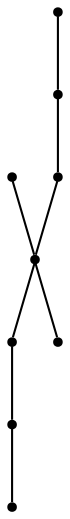 graph {
  node [shape=point,comment="{\"directed\":false,\"doi\":\"10.1007/978-3-540-77537-9_16\",\"figure\":\"9 (2)\"}"]

  v0 [pos="1356.5962917416593,1169.3430985190648"]
  v1 [pos="1243.4288059145904,1295.1888495705343"]
  v2 [pos="1341.5600986391999,1305.8469189730556"]
  v3 [pos="1420.1727746120719,1169.359825689142"]
  v4 [pos="1275.1190639229708,1421.9016150041057"]
  v5 [pos="1064.9002345240392,1169.363896179199"]
  v6 [pos="1211.738611531812,1421.9016150041057"]
  v7 [pos="1147.707650987492,1211.8168814225628"]
  v8 [pos="1134.7646765598033,1169.3348303361372"]

  v0 -- v1 [id="-1",pos="1356.5962917416593,1169.3430985190648 1243.4288059145904,1295.1888495705343 1243.4288059145904,1295.1888495705343 1243.4288059145904,1295.1888495705343"]
  v8 -- v7 [id="-2",pos="1134.7646765598033,1169.3348303361372 1147.707650987492,1211.8168814225628 1147.707650987492,1211.8168814225628 1147.707650987492,1211.8168814225628"]
  v7 -- v6 [id="-3",pos="1147.707650987492,1211.8168814225628 1211.738611531812,1421.9016150041057 1211.738611531812,1421.9016150041057 1211.738611531812,1421.9016150041057"]
  v6 -- v1 [id="-4",pos="1211.738611531812,1421.9016150041057 1243.4288059145904,1295.1888495705343 1243.4288059145904,1295.1888495705343 1243.4288059145904,1295.1888495705343"]
  v1 -- v5 [id="-5",pos="1243.4288059145904,1295.1888495705343 1064.9002345240392,1169.363896179199 1064.9002345240392,1169.363896179199 1064.9002345240392,1169.363896179199"]
  v1 -- v4 [id="-6",pos="1243.4288059145904,1295.1888495705343 1275.1190639229708,1421.9016150041057 1275.1190639229708,1421.9016150041057 1275.1190639229708,1421.9016150041057"]
  v4 -- v2 [id="-7",pos="1275.1190639229708,1421.9016150041057 1341.5600986391999,1305.8469189730556 1341.5600986391999,1305.8469189730556 1341.5600986391999,1305.8469189730556"]
  v2 -- v3 [id="-8",pos="1341.5600986391999,1305.8469189730556 1420.1727746120719,1169.359825689142 1420.1727746120719,1169.359825689142 1420.1727746120719,1169.359825689142"]
}